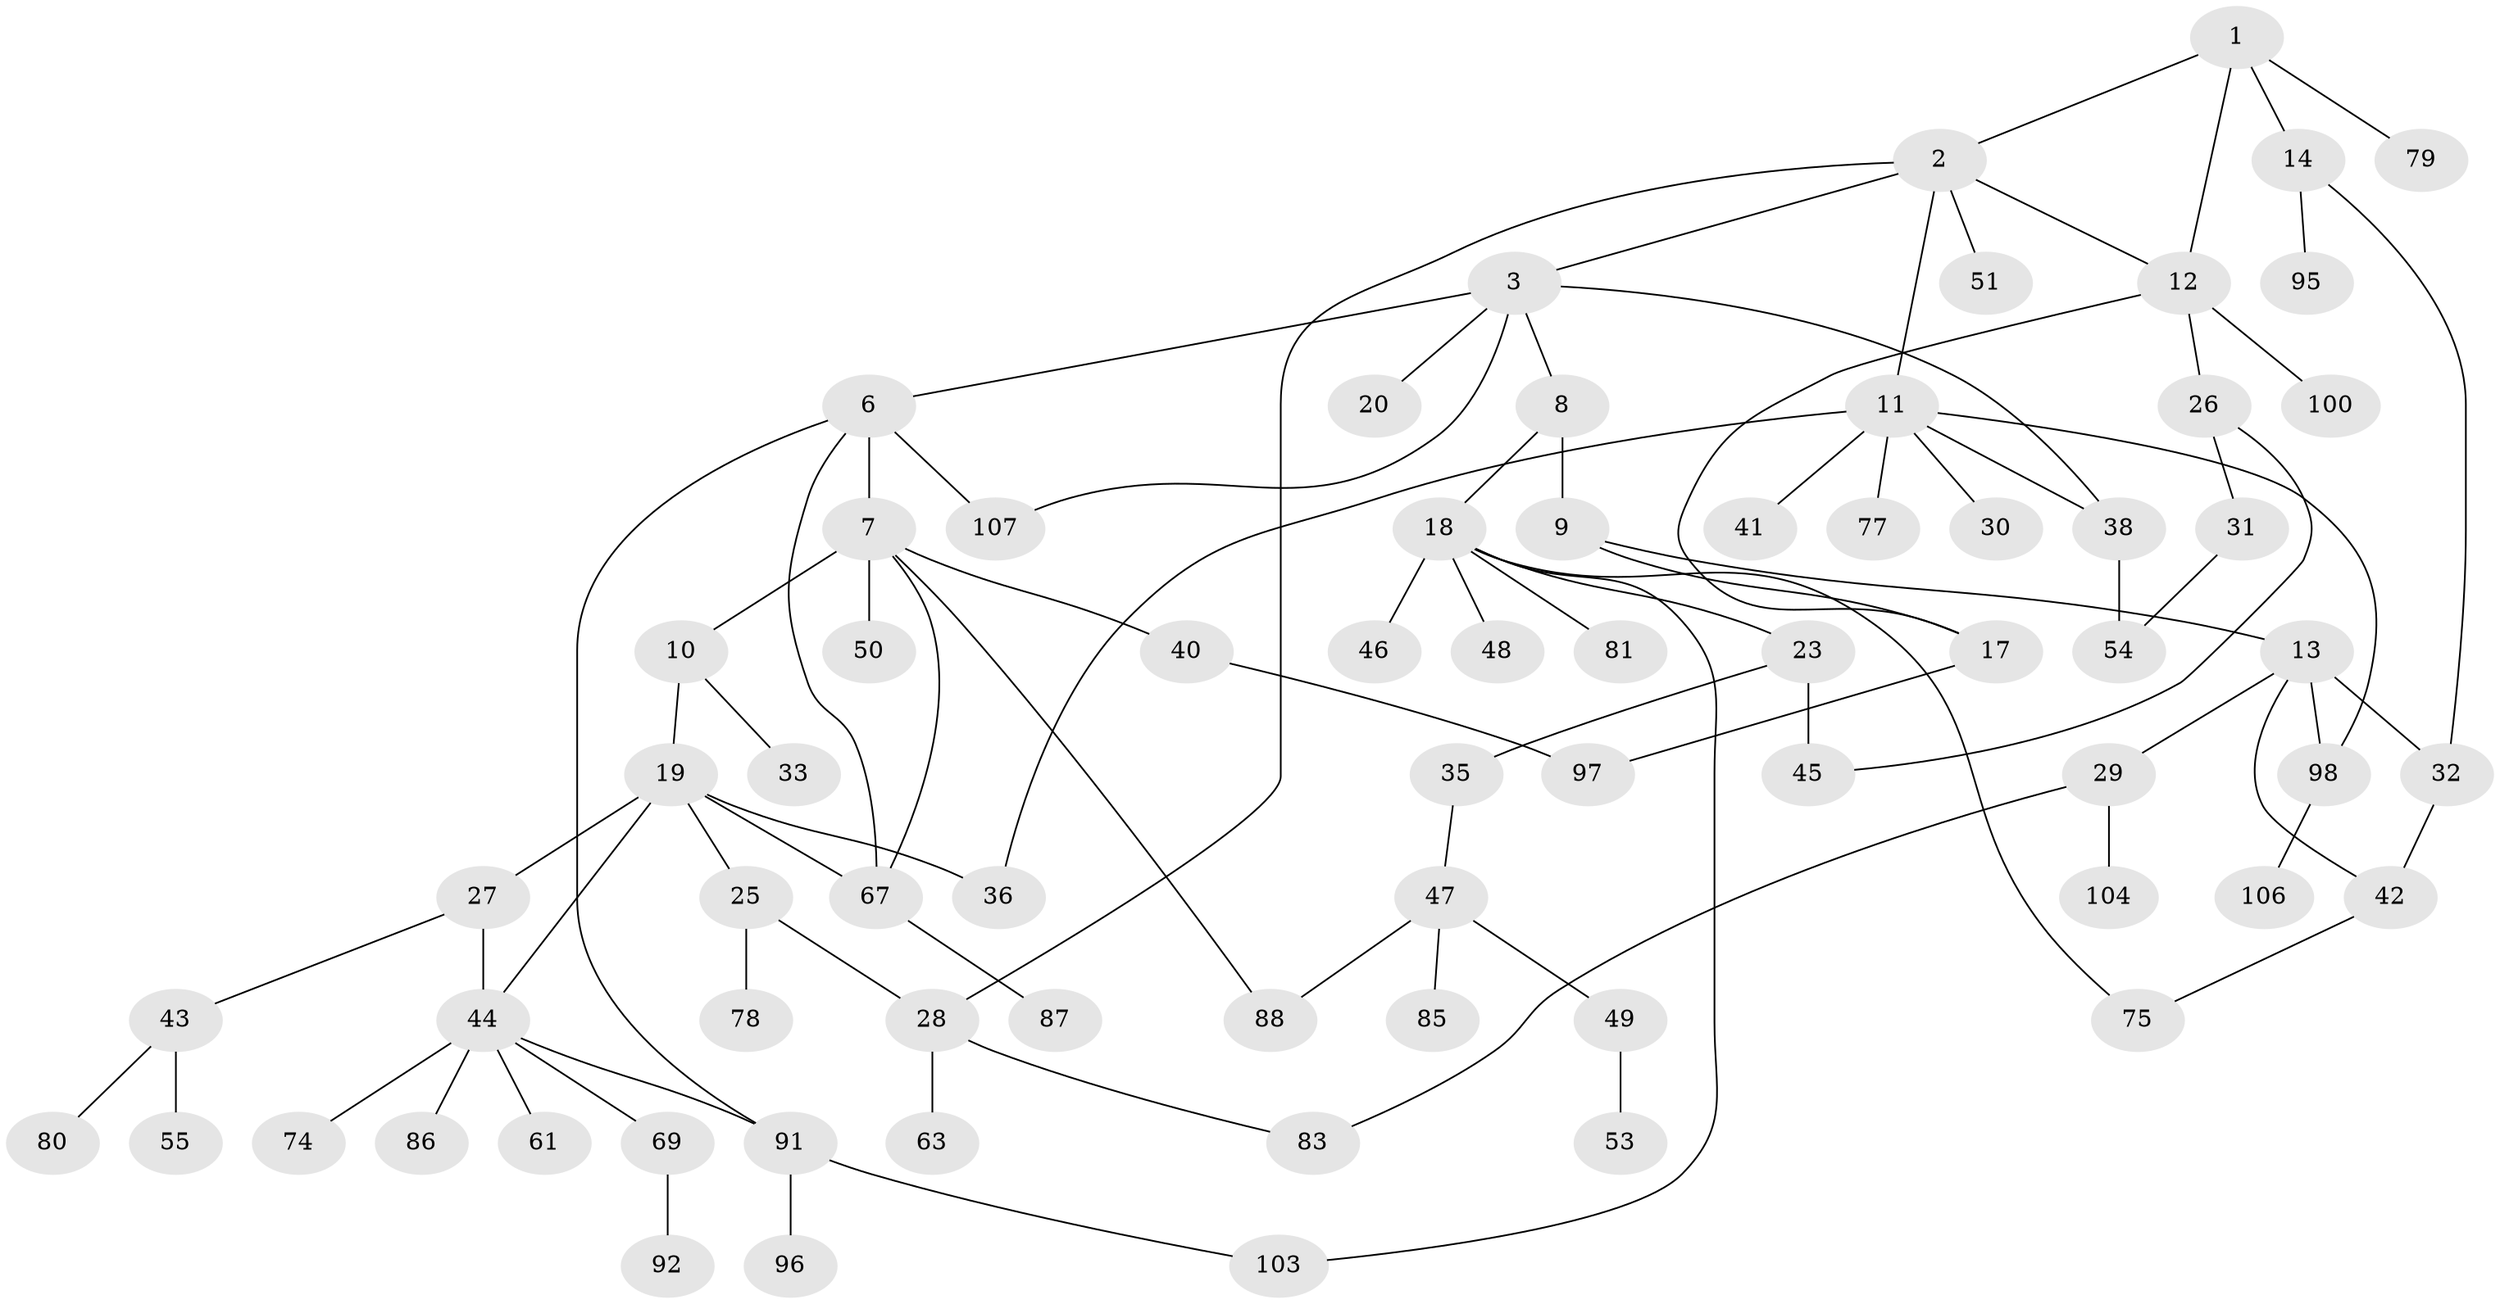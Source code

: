 // Generated by graph-tools (version 1.1) at 2025/51/02/27/25 19:51:36]
// undirected, 71 vertices, 90 edges
graph export_dot {
graph [start="1"]
  node [color=gray90,style=filled];
  1 [super="+5"];
  2 [super="+4"];
  3;
  6 [super="+34"];
  7 [super="+62"];
  8 [super="+16"];
  9 [super="+64"];
  10;
  11 [super="+15"];
  12 [super="+21"];
  13 [super="+24"];
  14 [super="+52"];
  17 [super="+99"];
  18 [super="+37"];
  19 [super="+22"];
  20;
  23 [super="+110"];
  25 [super="+58"];
  26 [super="+66"];
  27 [super="+39"];
  28 [super="+57"];
  29 [super="+59"];
  30 [super="+93"];
  31 [super="+70"];
  32 [super="+82"];
  33 [super="+84"];
  35;
  36;
  38 [super="+76"];
  40;
  41;
  42 [super="+56"];
  43 [super="+65"];
  44 [super="+68"];
  45 [super="+72"];
  46 [super="+89"];
  47 [super="+101"];
  48 [super="+60"];
  49;
  50;
  51 [super="+73"];
  53;
  54;
  55;
  61 [super="+102"];
  63;
  67 [super="+71"];
  69;
  74 [super="+90"];
  75;
  77 [super="+94"];
  78;
  79;
  80;
  81;
  83;
  85;
  86;
  87;
  88;
  91 [super="+108"];
  92;
  95;
  96;
  97;
  98 [super="+105"];
  100;
  103;
  104;
  106;
  107 [super="+109"];
  1 -- 2;
  1 -- 79;
  1 -- 14;
  1 -- 12;
  2 -- 3;
  2 -- 28;
  2 -- 11;
  2 -- 51;
  2 -- 12;
  3 -- 6;
  3 -- 8;
  3 -- 20;
  3 -- 38;
  3 -- 107;
  6 -- 7;
  6 -- 107;
  6 -- 91;
  6 -- 67;
  7 -- 10;
  7 -- 40;
  7 -- 50;
  7 -- 88;
  7 -- 67;
  8 -- 9;
  8 -- 18;
  9 -- 13;
  9 -- 17;
  10 -- 19;
  10 -- 33;
  11 -- 36;
  11 -- 77;
  11 -- 38;
  11 -- 98;
  11 -- 41;
  11 -- 30;
  12 -- 26;
  12 -- 100;
  12 -- 17;
  13 -- 29;
  13 -- 32;
  13 -- 98;
  13 -- 42;
  14 -- 32;
  14 -- 95;
  17 -- 97;
  18 -- 23;
  18 -- 81;
  18 -- 103;
  18 -- 48;
  18 -- 75;
  18 -- 46;
  19 -- 25;
  19 -- 27;
  19 -- 44;
  19 -- 67;
  19 -- 36;
  23 -- 35;
  23 -- 45;
  25 -- 28;
  25 -- 78;
  26 -- 31;
  26 -- 45;
  27 -- 43;
  27 -- 44;
  28 -- 83;
  28 -- 63;
  29 -- 104;
  29 -- 83;
  31 -- 54;
  32 -- 42;
  35 -- 47;
  38 -- 54;
  40 -- 97;
  42 -- 75;
  43 -- 55;
  43 -- 80;
  44 -- 61;
  44 -- 69;
  44 -- 74;
  44 -- 86;
  44 -- 91;
  47 -- 49;
  47 -- 85;
  47 -- 88;
  49 -- 53;
  67 -- 87;
  69 -- 92;
  91 -- 96;
  91 -- 103;
  98 -- 106;
}
